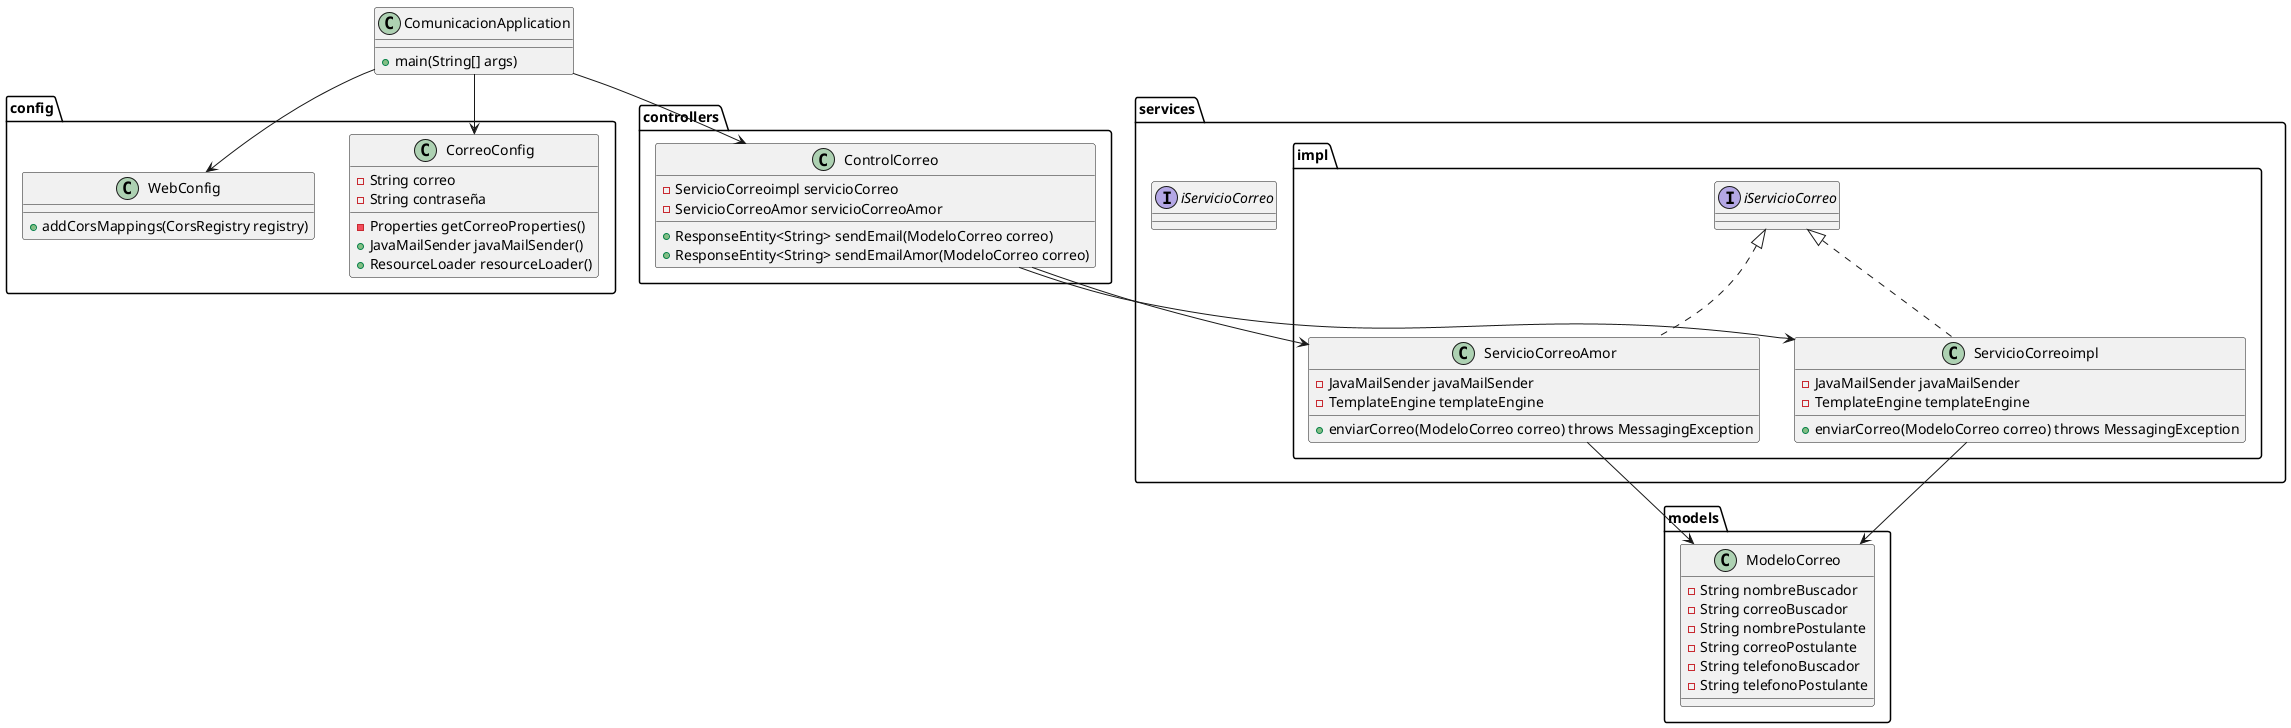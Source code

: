 @startuml
class ComunicacionApplication {
  + main(String[] args)
}

package "config" {
    class CorreoConfig {
      - String correo
      - String contraseña
      - Properties getCorreoProperties()
      + JavaMailSender javaMailSender()
      + ResourceLoader resourceLoader()
    }

    class WebConfig {
      + addCorsMappings(CorsRegistry registry)
    }
}

package "controllers" {
    class ControlCorreo {
      - ServicioCorreoimpl servicioCorreo
      - ServicioCorreoAmor servicioCorreoAmor
      + ResponseEntity<String> sendEmail(ModeloCorreo correo)
      + ResponseEntity<String> sendEmailAmor(ModeloCorreo correo)
    }
}

package "models" {
    class ModeloCorreo {
      - String nombreBuscador
      - String correoBuscador
      - String nombrePostulante
      - String correoPostulante
      - String telefonoBuscador
      - String telefonoPostulante
    }
}

package "services" {
    interface iServicioCorreo{
    }

    package "impl" {
        class ServicioCorreoAmor implements iServicioCorreo {
          - JavaMailSender javaMailSender
          - TemplateEngine templateEngine
          + enviarCorreo(ModeloCorreo correo) throws MessagingException
        }

        class ServicioCorreoimpl implements iServicioCorreo {
          - JavaMailSender javaMailSender
          - TemplateEngine templateEngine
          + enviarCorreo(ModeloCorreo correo) throws MessagingException
        }

        ControlCorreo --> ServicioCorreoimpl
        ControlCorreo --> ServicioCorreoAmor
        ServicioCorreoAmor --> ModeloCorreo
        ServicioCorreoimpl --> ModeloCorreo

    }


ComunicacionApplication --> CorreoConfig
ComunicacionApplication --> WebConfig
ComunicacionApplication --> ControlCorreo

@enduml



